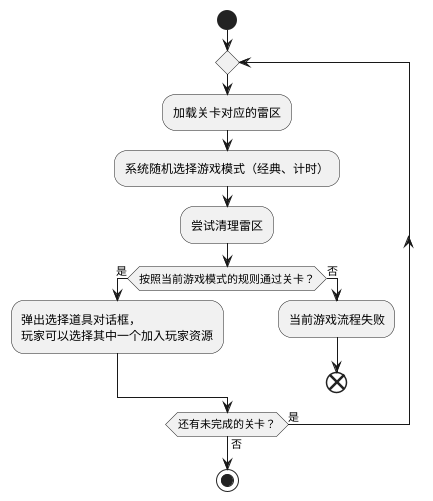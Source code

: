 ﻿@startuml
'https://plantuml.com/activity-diagram-beta

start

repeat
:加载关卡对应的雷区;
:系统随机选择游戏模式（经典、计时）;
:尝试清理雷区;

if (按照当前游戏模式的规则通过关卡？) is (是) then
    :弹出选择道具对话框，
    玩家可以选择其中一个加入玩家资源;
else (否)
    :当前游戏流程失败;
    end
endif

repeat while (还有未完成的关卡？) is (是) not (否)

stop

@enduml

